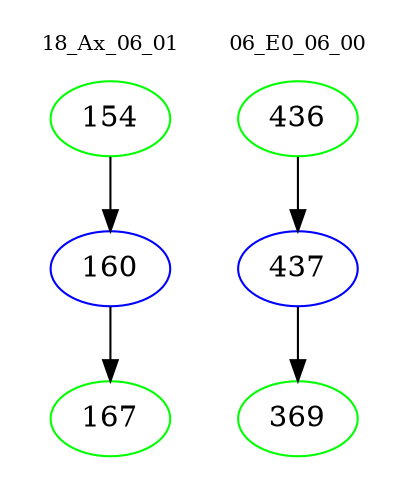 digraph{
subgraph cluster_0 {
color = white
label = "18_Ax_06_01";
fontsize=10;
T0_154 [label="154", color="green"]
T0_154 -> T0_160 [color="black"]
T0_160 [label="160", color="blue"]
T0_160 -> T0_167 [color="black"]
T0_167 [label="167", color="green"]
}
subgraph cluster_1 {
color = white
label = "06_E0_06_00";
fontsize=10;
T1_436 [label="436", color="green"]
T1_436 -> T1_437 [color="black"]
T1_437 [label="437", color="blue"]
T1_437 -> T1_369 [color="black"]
T1_369 [label="369", color="green"]
}
}
